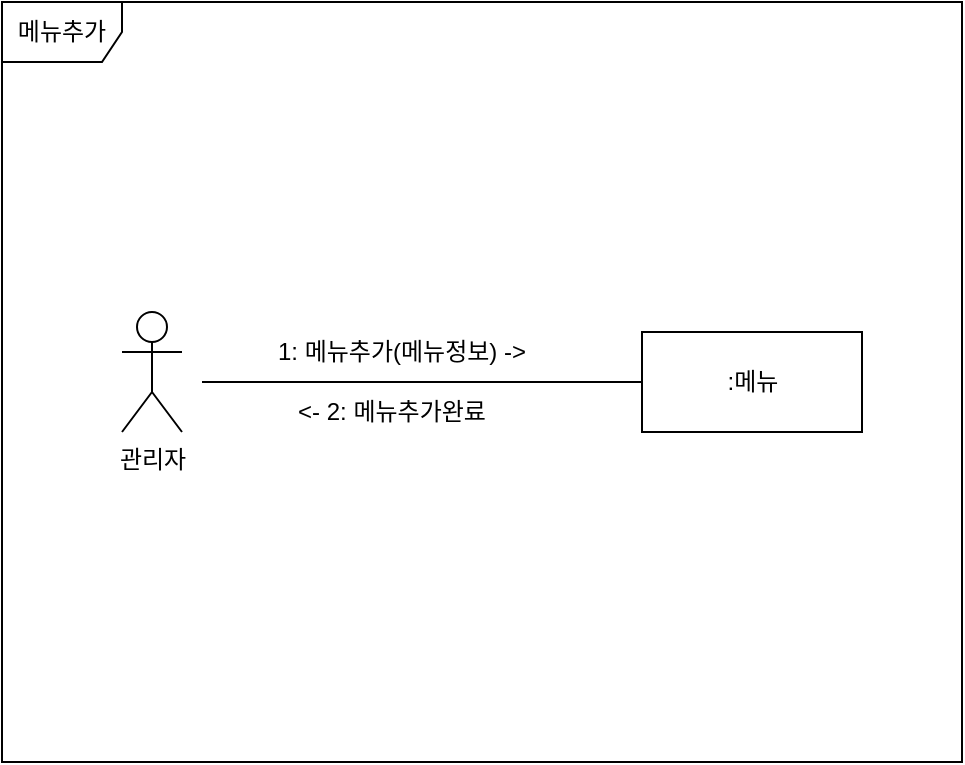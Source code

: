 <mxfile version="13.9.7" type="device"><diagram id="I5rOKLDulZHCpnhm8ujL" name="Page-1"><mxGraphModel dx="932" dy="564" grid="1" gridSize="10" guides="1" tooltips="1" connect="1" arrows="1" fold="1" page="1" pageScale="1" pageWidth="827" pageHeight="1169" math="0" shadow="0"><root><mxCell id="0"/><mxCell id="1" parent="0"/><mxCell id="_wdQTnGq_GNpbZBAsusH-1" value="메뉴추가" style="shape=umlFrame;whiteSpace=wrap;html=1;" parent="1" vertex="1"><mxGeometry x="120" y="130" width="480" height="380" as="geometry"/></mxCell><mxCell id="GFPA8w3Y8aA_47exBTlR-1" value="관리자" style="shape=umlActor;verticalLabelPosition=bottom;verticalAlign=top;html=1;" vertex="1" parent="1"><mxGeometry x="180" y="285" width="30" height="60" as="geometry"/></mxCell><mxCell id="GFPA8w3Y8aA_47exBTlR-2" value=":메뉴" style="html=1;" vertex="1" parent="1"><mxGeometry x="440" y="295" width="110" height="50" as="geometry"/></mxCell><mxCell id="GFPA8w3Y8aA_47exBTlR-5" value="" style="line;strokeWidth=1;fillColor=none;align=left;verticalAlign=middle;spacingTop=-1;spacingLeft=3;spacingRight=3;rotatable=0;labelPosition=right;points=[];portConstraint=eastwest;" vertex="1" parent="1"><mxGeometry x="220" y="316" width="220" height="8" as="geometry"/></mxCell><mxCell id="GFPA8w3Y8aA_47exBTlR-6" value="1: 메뉴추가(메뉴정보) -&amp;gt;" style="text;html=1;strokeColor=none;fillColor=none;align=center;verticalAlign=middle;whiteSpace=wrap;rounded=0;" vertex="1" parent="1"><mxGeometry x="240" y="295" width="160" height="20" as="geometry"/></mxCell><mxCell id="GFPA8w3Y8aA_47exBTlR-7" value="&amp;lt;- 2: 메뉴추가완료" style="text;html=1;strokeColor=none;fillColor=none;align=center;verticalAlign=middle;whiteSpace=wrap;rounded=0;" vertex="1" parent="1"><mxGeometry x="250" y="325" width="130" height="20" as="geometry"/></mxCell></root></mxGraphModel></diagram></mxfile>